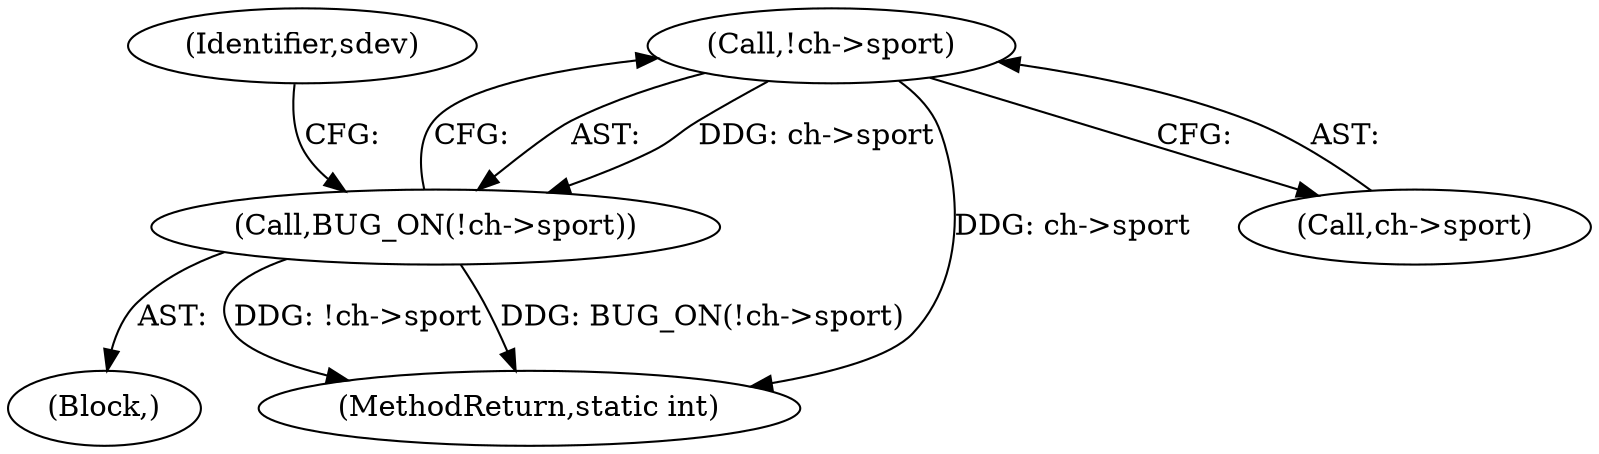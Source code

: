 digraph "1_linux_51093254bf879bc9ce96590400a87897c7498463_0@pointer" {
"1000123" [label="(Call,!ch->sport)"];
"1000122" [label="(Call,BUG_ON(!ch->sport))"];
"1000123" [label="(Call,!ch->sport)"];
"1000124" [label="(Call,ch->sport)"];
"1000104" [label="(Block,)"];
"1000122" [label="(Call,BUG_ON(!ch->sport))"];
"1000128" [label="(Identifier,sdev)"];
"1000198" [label="(MethodReturn,static int)"];
"1000123" -> "1000122"  [label="AST: "];
"1000123" -> "1000124"  [label="CFG: "];
"1000124" -> "1000123"  [label="AST: "];
"1000122" -> "1000123"  [label="CFG: "];
"1000123" -> "1000198"  [label="DDG: ch->sport"];
"1000123" -> "1000122"  [label="DDG: ch->sport"];
"1000122" -> "1000104"  [label="AST: "];
"1000128" -> "1000122"  [label="CFG: "];
"1000122" -> "1000198"  [label="DDG: !ch->sport"];
"1000122" -> "1000198"  [label="DDG: BUG_ON(!ch->sport)"];
}
